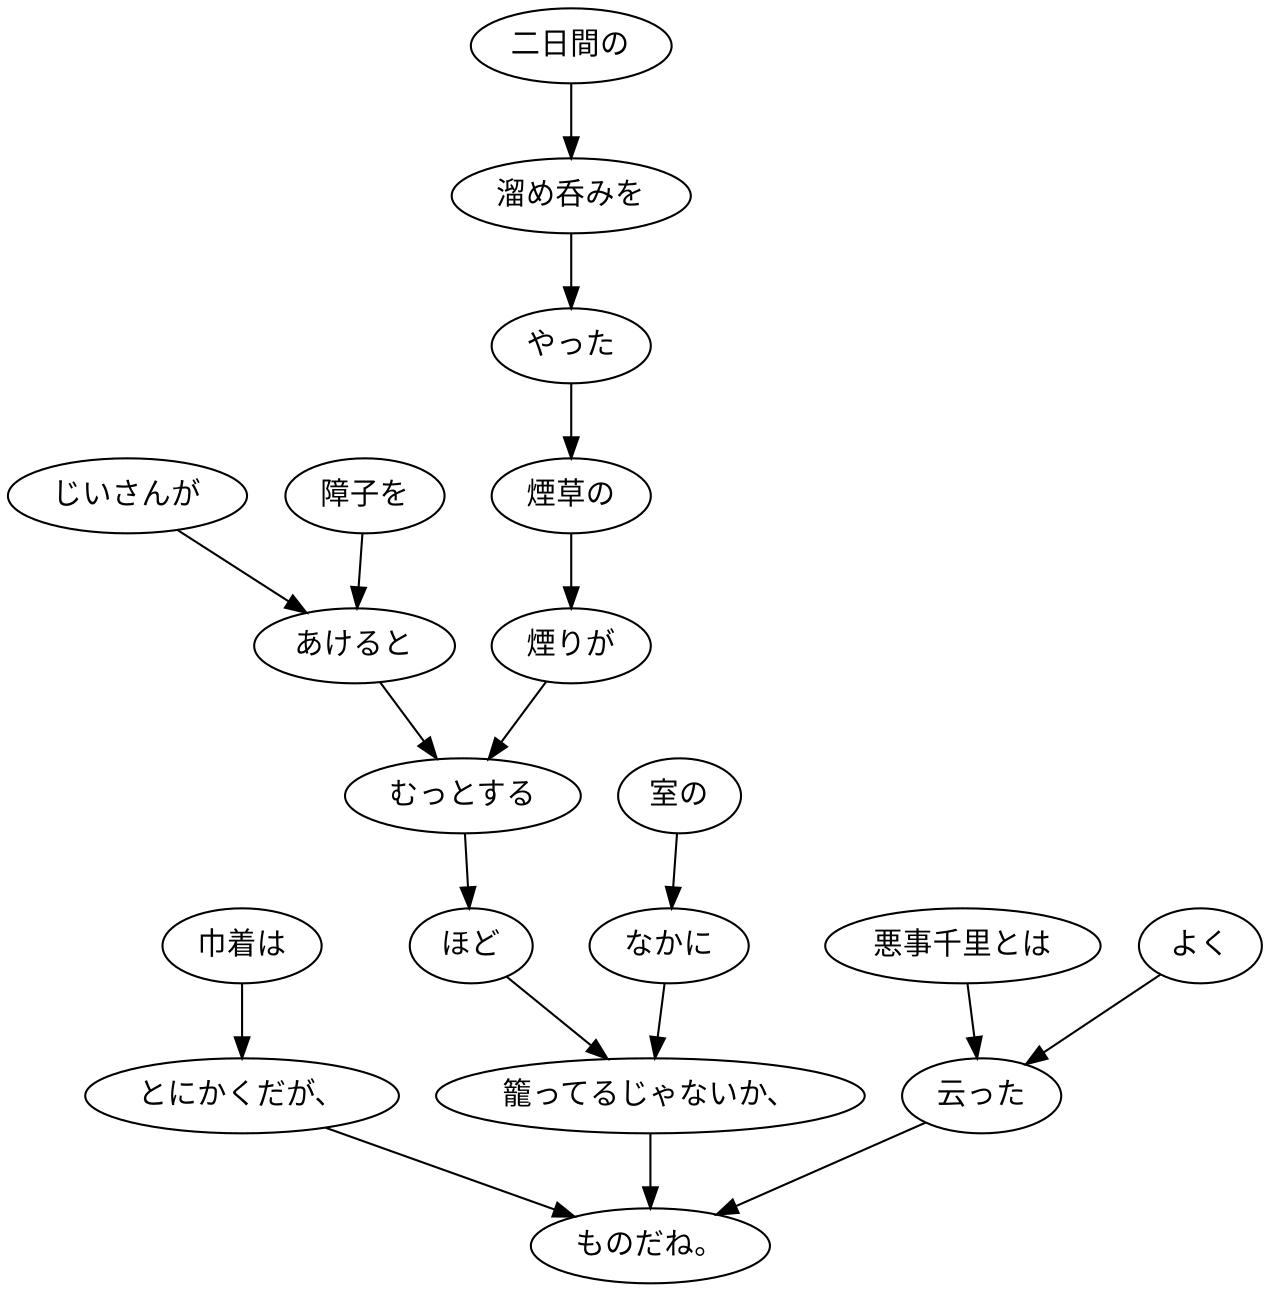 digraph graph8259 {
	node0 [label="巾着は"];
	node1 [label="とにかくだが、"];
	node2 [label="じいさんが"];
	node3 [label="障子を"];
	node4 [label="あけると"];
	node5 [label="二日間の"];
	node6 [label="溜め呑みを"];
	node7 [label="やった"];
	node8 [label="煙草の"];
	node9 [label="煙りが"];
	node10 [label="むっとする"];
	node11 [label="ほど"];
	node12 [label="室の"];
	node13 [label="なかに"];
	node14 [label="籠ってるじゃないか、"];
	node15 [label="悪事千里とは"];
	node16 [label="よく"];
	node17 [label="云った"];
	node18 [label="ものだね。"];
	node0 -> node1;
	node1 -> node18;
	node2 -> node4;
	node3 -> node4;
	node4 -> node10;
	node5 -> node6;
	node6 -> node7;
	node7 -> node8;
	node8 -> node9;
	node9 -> node10;
	node10 -> node11;
	node11 -> node14;
	node12 -> node13;
	node13 -> node14;
	node14 -> node18;
	node15 -> node17;
	node16 -> node17;
	node17 -> node18;
}
